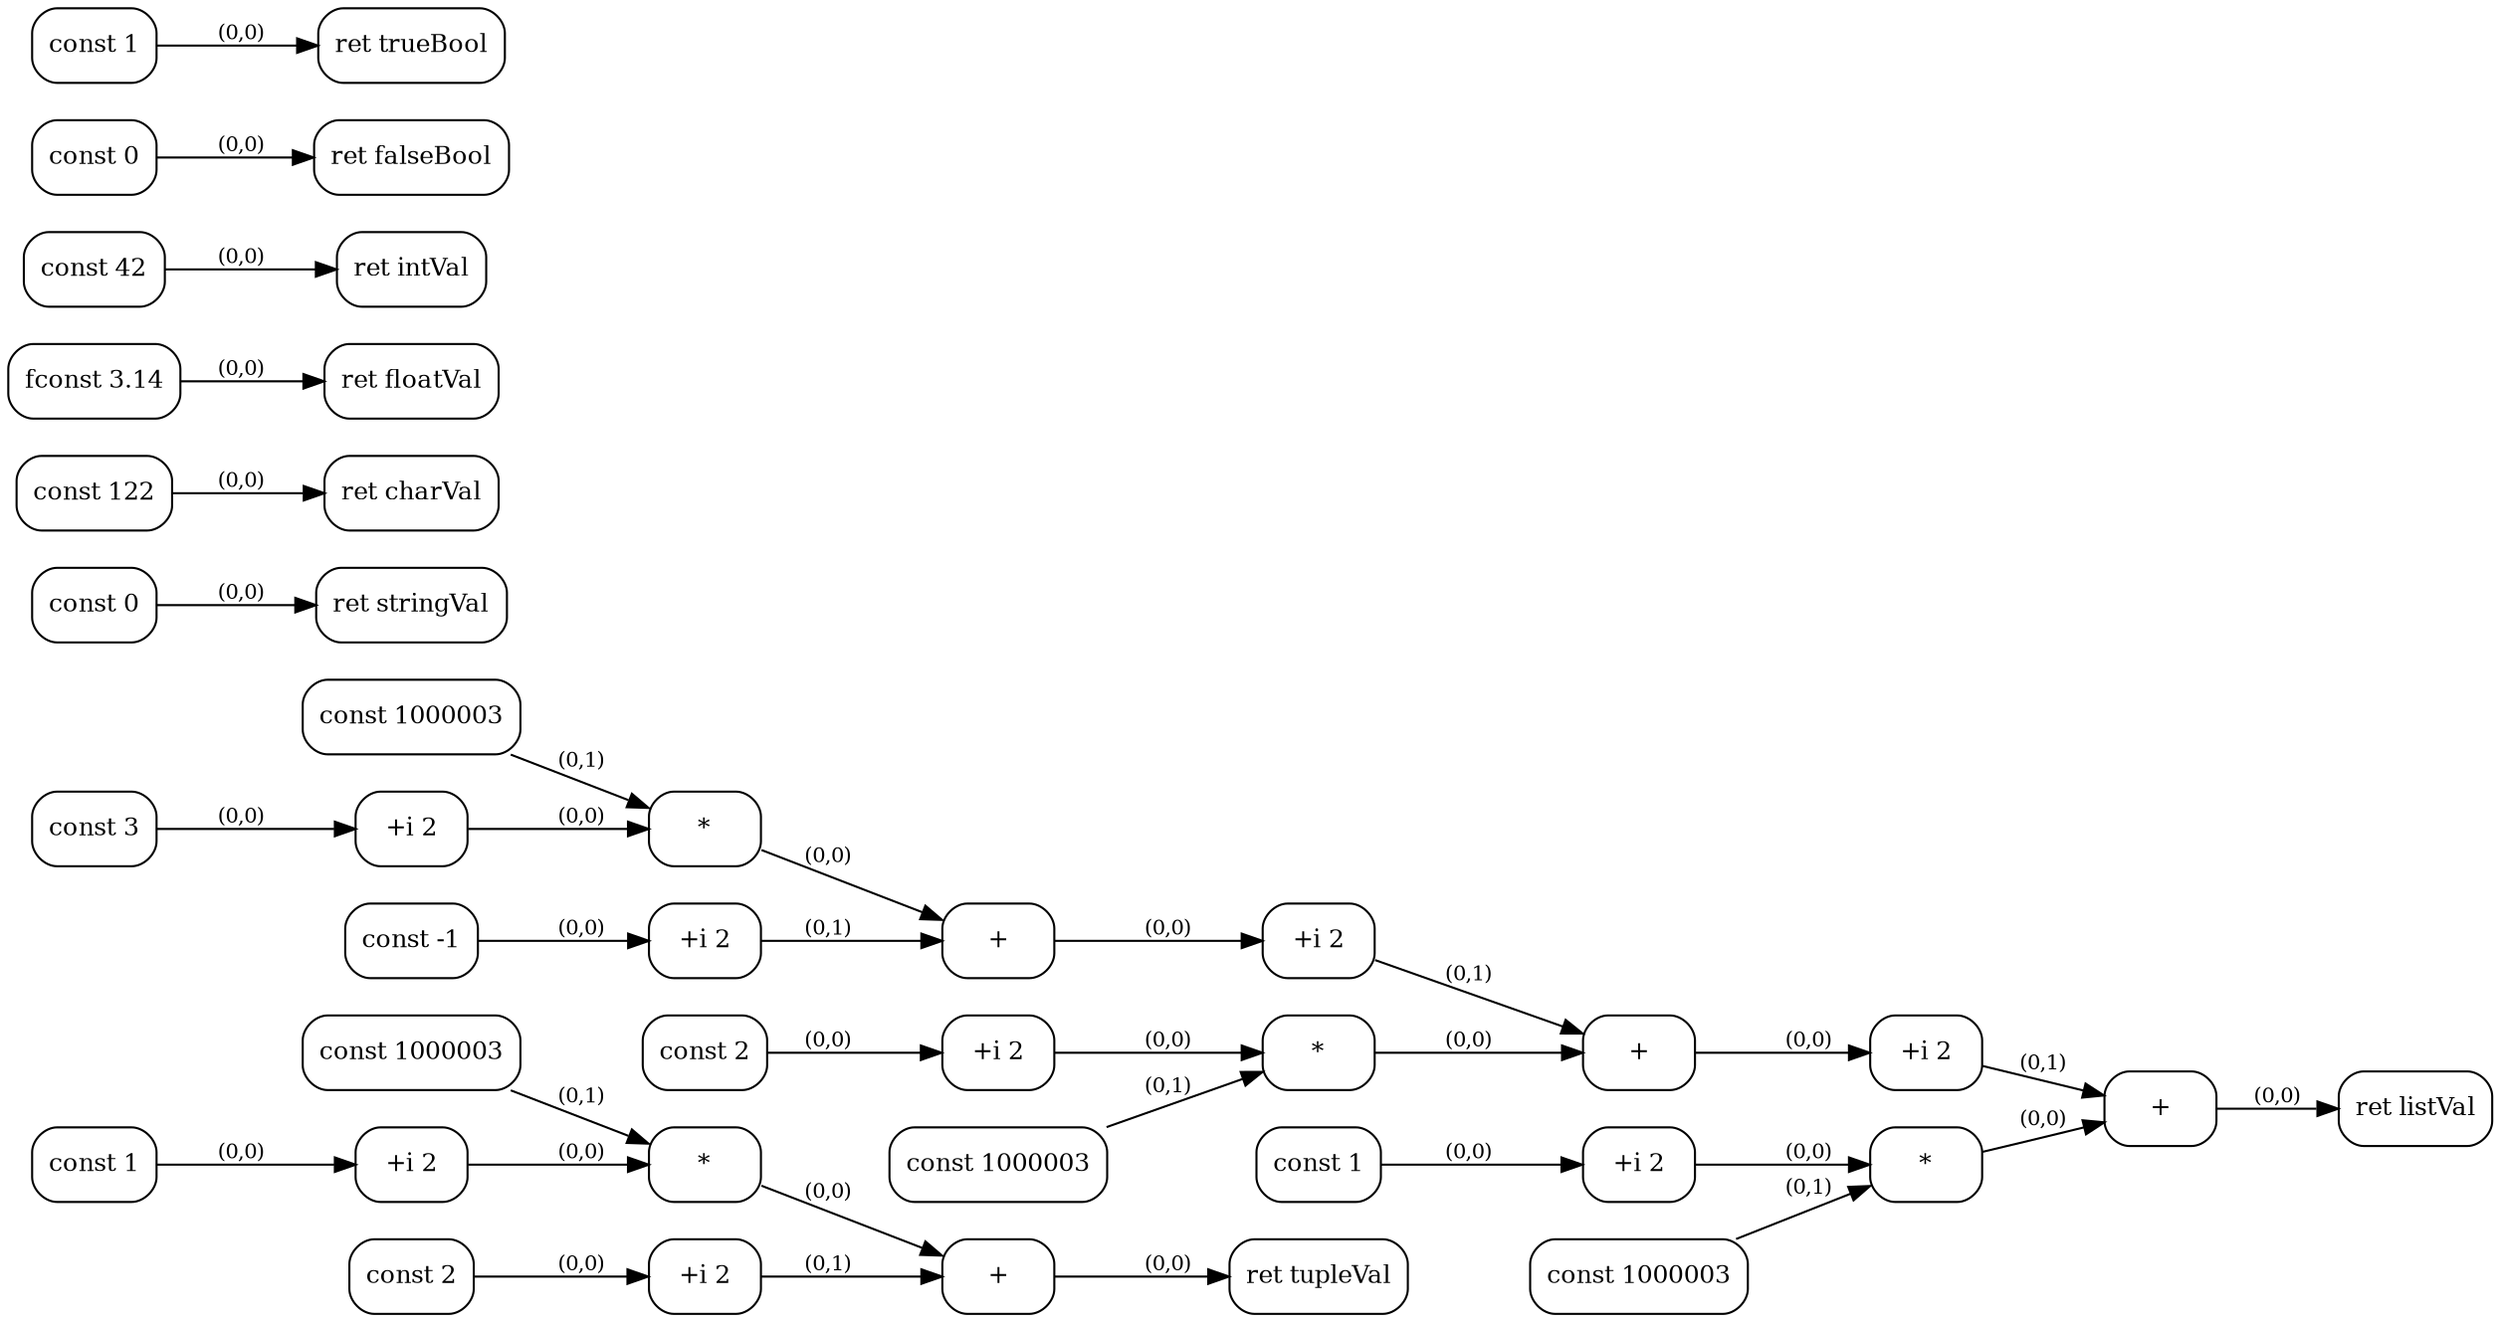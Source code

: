 digraph G {
  rankdir=LR;
  node [shape=box, style=rounded, fontsize=12];
  n0 [label="const 1"];
  n1 [label="const 2"];
  n2 [label="+i 2"];
  n3 [label="+i 2"];
  n4 [label="const 1000003"];
  n5 [label="*"];
  n6 [label="+"];
  n7 [label="ret tupleVal"];
  n8 [label="const -1"];
  n9 [label="const 1"];
  n10 [label="const 2"];
  n11 [label="const 3"];
  n12 [label="+i 2"];
  n13 [label="+i 2"];
  n14 [label="const 1000003"];
  n15 [label="*"];
  n16 [label="+"];
  n17 [label="+i 2"];
  n18 [label="+i 2"];
  n19 [label="const 1000003"];
  n20 [label="*"];
  n21 [label="+"];
  n22 [label="+i 2"];
  n23 [label="+i 2"];
  n24 [label="const 1000003"];
  n25 [label="*"];
  n26 [label="+"];
  n27 [label="ret listVal"];
  n28 [label="const 0"];
  n29 [label="ret stringVal"];
  n30 [label="const 122"];
  n31 [label="ret charVal"];
  n32 [label="fconst 3.14"];
  n33 [label="ret floatVal"];
  n34 [label="const 42"];
  n35 [label="ret intVal"];
  n36 [label="const 0"];
  n37 [label="ret falseBool"];
  n38 [label="const 1"];
  n39 [label="ret trueBool"];
  n0 -> n2 [label="(0,0)", fontsize=10];
  n1 -> n3 [label="(0,0)", fontsize=10];
  n2 -> n5 [label="(0,0)", fontsize=10];
  n4 -> n5 [label="(0,1)", fontsize=10];
  n5 -> n6 [label="(0,0)", fontsize=10];
  n3 -> n6 [label="(0,1)", fontsize=10];
  n6 -> n7 [label="(0,0)", fontsize=10];
  n11 -> n12 [label="(0,0)", fontsize=10];
  n8 -> n13 [label="(0,0)", fontsize=10];
  n12 -> n15 [label="(0,0)", fontsize=10];
  n14 -> n15 [label="(0,1)", fontsize=10];
  n15 -> n16 [label="(0,0)", fontsize=10];
  n13 -> n16 [label="(0,1)", fontsize=10];
  n10 -> n17 [label="(0,0)", fontsize=10];
  n16 -> n18 [label="(0,0)", fontsize=10];
  n17 -> n20 [label="(0,0)", fontsize=10];
  n19 -> n20 [label="(0,1)", fontsize=10];
  n20 -> n21 [label="(0,0)", fontsize=10];
  n18 -> n21 [label="(0,1)", fontsize=10];
  n9 -> n22 [label="(0,0)", fontsize=10];
  n21 -> n23 [label="(0,0)", fontsize=10];
  n22 -> n25 [label="(0,0)", fontsize=10];
  n24 -> n25 [label="(0,1)", fontsize=10];
  n25 -> n26 [label="(0,0)", fontsize=10];
  n23 -> n26 [label="(0,1)", fontsize=10];
  n26 -> n27 [label="(0,0)", fontsize=10];
  n28 -> n29 [label="(0,0)", fontsize=10];
  n30 -> n31 [label="(0,0)", fontsize=10];
  n32 -> n33 [label="(0,0)", fontsize=10];
  n34 -> n35 [label="(0,0)", fontsize=10];
  n36 -> n37 [label="(0,0)", fontsize=10];
  n38 -> n39 [label="(0,0)", fontsize=10];
}
